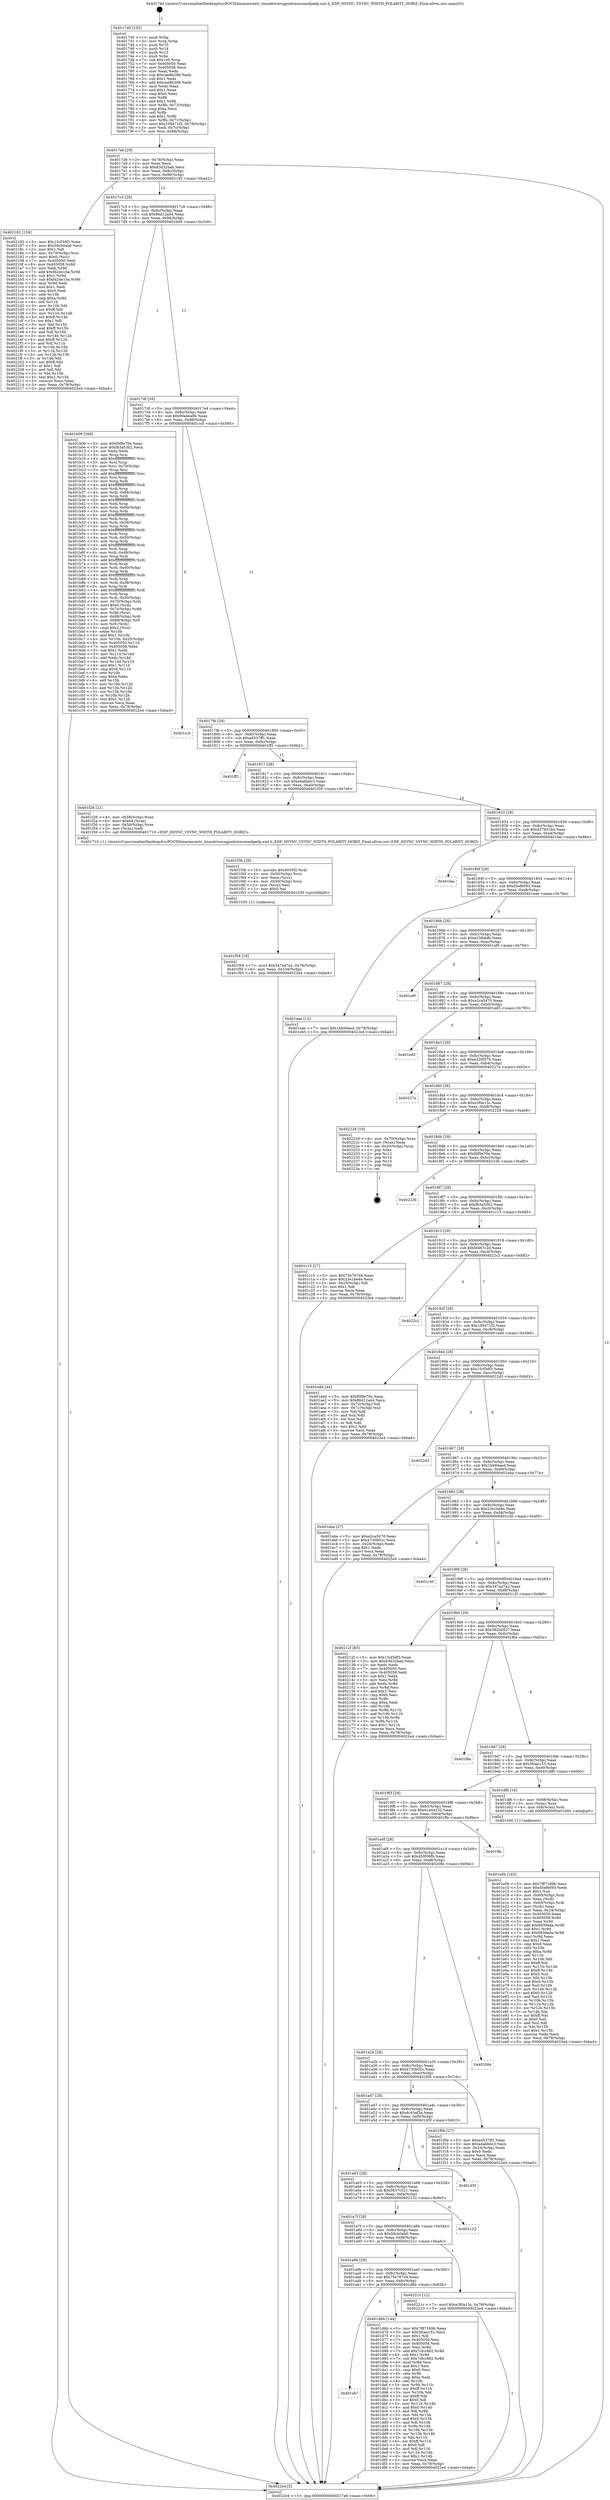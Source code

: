 digraph "0x401740" {
  label = "0x401740 (/mnt/c/Users/mathe/Desktop/tcc/POCII/binaries/extr_linuxdriversgpudrmmsmedpedp.xml.h_EDP_HSYNC_VSYNC_WIDTH_POLARITY_HORIZ_Final-ollvm.out::main(0))"
  labelloc = "t"
  node[shape=record]

  Entry [label="",width=0.3,height=0.3,shape=circle,fillcolor=black,style=filled]
  "0x4017a6" [label="{
     0x4017a6 [29]\l
     | [instrs]\l
     &nbsp;&nbsp;0x4017a6 \<+3\>: mov -0x78(%rbp),%eax\l
     &nbsp;&nbsp;0x4017a9 \<+2\>: mov %eax,%ecx\l
     &nbsp;&nbsp;0x4017ab \<+6\>: sub $0x83d32bab,%ecx\l
     &nbsp;&nbsp;0x4017b1 \<+6\>: mov %eax,-0x8c(%rbp)\l
     &nbsp;&nbsp;0x4017b7 \<+6\>: mov %ecx,-0x90(%rbp)\l
     &nbsp;&nbsp;0x4017bd \<+6\>: je 0000000000402182 \<main+0xa42\>\l
  }"]
  "0x402182" [label="{
     0x402182 [154]\l
     | [instrs]\l
     &nbsp;&nbsp;0x402182 \<+5\>: mov $0x15cf3df3,%eax\l
     &nbsp;&nbsp;0x402187 \<+5\>: mov $0x58cb0ab0,%ecx\l
     &nbsp;&nbsp;0x40218c \<+2\>: mov $0x1,%dl\l
     &nbsp;&nbsp;0x40218e \<+4\>: mov -0x70(%rbp),%rsi\l
     &nbsp;&nbsp;0x402192 \<+6\>: movl $0x0,(%rsi)\l
     &nbsp;&nbsp;0x402198 \<+7\>: mov 0x405050,%edi\l
     &nbsp;&nbsp;0x40219f \<+8\>: mov 0x405058,%r8d\l
     &nbsp;&nbsp;0x4021a7 \<+3\>: mov %edi,%r9d\l
     &nbsp;&nbsp;0x4021aa \<+7\>: add $0xfd2de10a,%r9d\l
     &nbsp;&nbsp;0x4021b1 \<+4\>: sub $0x1,%r9d\l
     &nbsp;&nbsp;0x4021b5 \<+7\>: sub $0xfd2de10a,%r9d\l
     &nbsp;&nbsp;0x4021bc \<+4\>: imul %r9d,%edi\l
     &nbsp;&nbsp;0x4021c0 \<+3\>: and $0x1,%edi\l
     &nbsp;&nbsp;0x4021c3 \<+3\>: cmp $0x0,%edi\l
     &nbsp;&nbsp;0x4021c6 \<+4\>: sete %r10b\l
     &nbsp;&nbsp;0x4021ca \<+4\>: cmp $0xa,%r8d\l
     &nbsp;&nbsp;0x4021ce \<+4\>: setl %r11b\l
     &nbsp;&nbsp;0x4021d2 \<+3\>: mov %r10b,%bl\l
     &nbsp;&nbsp;0x4021d5 \<+3\>: xor $0xff,%bl\l
     &nbsp;&nbsp;0x4021d8 \<+3\>: mov %r11b,%r14b\l
     &nbsp;&nbsp;0x4021db \<+4\>: xor $0xff,%r14b\l
     &nbsp;&nbsp;0x4021df \<+3\>: xor $0x1,%dl\l
     &nbsp;&nbsp;0x4021e2 \<+3\>: mov %bl,%r15b\l
     &nbsp;&nbsp;0x4021e5 \<+4\>: and $0xff,%r15b\l
     &nbsp;&nbsp;0x4021e9 \<+3\>: and %dl,%r10b\l
     &nbsp;&nbsp;0x4021ec \<+3\>: mov %r14b,%r12b\l
     &nbsp;&nbsp;0x4021ef \<+4\>: and $0xff,%r12b\l
     &nbsp;&nbsp;0x4021f3 \<+3\>: and %dl,%r11b\l
     &nbsp;&nbsp;0x4021f6 \<+3\>: or %r10b,%r15b\l
     &nbsp;&nbsp;0x4021f9 \<+3\>: or %r11b,%r12b\l
     &nbsp;&nbsp;0x4021fc \<+3\>: xor %r12b,%r15b\l
     &nbsp;&nbsp;0x4021ff \<+3\>: or %r14b,%bl\l
     &nbsp;&nbsp;0x402202 \<+3\>: xor $0xff,%bl\l
     &nbsp;&nbsp;0x402205 \<+3\>: or $0x1,%dl\l
     &nbsp;&nbsp;0x402208 \<+2\>: and %dl,%bl\l
     &nbsp;&nbsp;0x40220a \<+3\>: or %bl,%r15b\l
     &nbsp;&nbsp;0x40220d \<+4\>: test $0x1,%r15b\l
     &nbsp;&nbsp;0x402211 \<+3\>: cmovne %ecx,%eax\l
     &nbsp;&nbsp;0x402214 \<+3\>: mov %eax,-0x78(%rbp)\l
     &nbsp;&nbsp;0x402217 \<+5\>: jmp 00000000004022e4 \<main+0xba4\>\l
  }"]
  "0x4017c3" [label="{
     0x4017c3 [28]\l
     | [instrs]\l
     &nbsp;&nbsp;0x4017c3 \<+5\>: jmp 00000000004017c8 \<main+0x88\>\l
     &nbsp;&nbsp;0x4017c8 \<+6\>: mov -0x8c(%rbp),%eax\l
     &nbsp;&nbsp;0x4017ce \<+5\>: sub $0x86d12a44,%eax\l
     &nbsp;&nbsp;0x4017d3 \<+6\>: mov %eax,-0x94(%rbp)\l
     &nbsp;&nbsp;0x4017d9 \<+6\>: je 0000000000401b09 \<main+0x3c9\>\l
  }"]
  Exit [label="",width=0.3,height=0.3,shape=circle,fillcolor=black,style=filled,peripheries=2]
  "0x401b09" [label="{
     0x401b09 [268]\l
     | [instrs]\l
     &nbsp;&nbsp;0x401b09 \<+5\>: mov $0xf0f9e70e,%eax\l
     &nbsp;&nbsp;0x401b0e \<+5\>: mov $0xfb3a53b2,%ecx\l
     &nbsp;&nbsp;0x401b13 \<+2\>: xor %edx,%edx\l
     &nbsp;&nbsp;0x401b15 \<+3\>: mov %rsp,%rsi\l
     &nbsp;&nbsp;0x401b18 \<+4\>: add $0xfffffffffffffff0,%rsi\l
     &nbsp;&nbsp;0x401b1c \<+3\>: mov %rsi,%rsp\l
     &nbsp;&nbsp;0x401b1f \<+4\>: mov %rsi,-0x70(%rbp)\l
     &nbsp;&nbsp;0x401b23 \<+3\>: mov %rsp,%rsi\l
     &nbsp;&nbsp;0x401b26 \<+4\>: add $0xfffffffffffffff0,%rsi\l
     &nbsp;&nbsp;0x401b2a \<+3\>: mov %rsi,%rsp\l
     &nbsp;&nbsp;0x401b2d \<+3\>: mov %rsp,%rdi\l
     &nbsp;&nbsp;0x401b30 \<+4\>: add $0xfffffffffffffff0,%rdi\l
     &nbsp;&nbsp;0x401b34 \<+3\>: mov %rdi,%rsp\l
     &nbsp;&nbsp;0x401b37 \<+4\>: mov %rdi,-0x68(%rbp)\l
     &nbsp;&nbsp;0x401b3b \<+3\>: mov %rsp,%rdi\l
     &nbsp;&nbsp;0x401b3e \<+4\>: add $0xfffffffffffffff0,%rdi\l
     &nbsp;&nbsp;0x401b42 \<+3\>: mov %rdi,%rsp\l
     &nbsp;&nbsp;0x401b45 \<+4\>: mov %rdi,-0x60(%rbp)\l
     &nbsp;&nbsp;0x401b49 \<+3\>: mov %rsp,%rdi\l
     &nbsp;&nbsp;0x401b4c \<+4\>: add $0xfffffffffffffff0,%rdi\l
     &nbsp;&nbsp;0x401b50 \<+3\>: mov %rdi,%rsp\l
     &nbsp;&nbsp;0x401b53 \<+4\>: mov %rdi,-0x58(%rbp)\l
     &nbsp;&nbsp;0x401b57 \<+3\>: mov %rsp,%rdi\l
     &nbsp;&nbsp;0x401b5a \<+4\>: add $0xfffffffffffffff0,%rdi\l
     &nbsp;&nbsp;0x401b5e \<+3\>: mov %rdi,%rsp\l
     &nbsp;&nbsp;0x401b61 \<+4\>: mov %rdi,-0x50(%rbp)\l
     &nbsp;&nbsp;0x401b65 \<+3\>: mov %rsp,%rdi\l
     &nbsp;&nbsp;0x401b68 \<+4\>: add $0xfffffffffffffff0,%rdi\l
     &nbsp;&nbsp;0x401b6c \<+3\>: mov %rdi,%rsp\l
     &nbsp;&nbsp;0x401b6f \<+4\>: mov %rdi,-0x48(%rbp)\l
     &nbsp;&nbsp;0x401b73 \<+3\>: mov %rsp,%rdi\l
     &nbsp;&nbsp;0x401b76 \<+4\>: add $0xfffffffffffffff0,%rdi\l
     &nbsp;&nbsp;0x401b7a \<+3\>: mov %rdi,%rsp\l
     &nbsp;&nbsp;0x401b7d \<+4\>: mov %rdi,-0x40(%rbp)\l
     &nbsp;&nbsp;0x401b81 \<+3\>: mov %rsp,%rdi\l
     &nbsp;&nbsp;0x401b84 \<+4\>: add $0xfffffffffffffff0,%rdi\l
     &nbsp;&nbsp;0x401b88 \<+3\>: mov %rdi,%rsp\l
     &nbsp;&nbsp;0x401b8b \<+4\>: mov %rdi,-0x38(%rbp)\l
     &nbsp;&nbsp;0x401b8f \<+3\>: mov %rsp,%rdi\l
     &nbsp;&nbsp;0x401b92 \<+4\>: add $0xfffffffffffffff0,%rdi\l
     &nbsp;&nbsp;0x401b96 \<+3\>: mov %rdi,%rsp\l
     &nbsp;&nbsp;0x401b99 \<+4\>: mov %rdi,-0x30(%rbp)\l
     &nbsp;&nbsp;0x401b9d \<+4\>: mov -0x70(%rbp),%rdi\l
     &nbsp;&nbsp;0x401ba1 \<+6\>: movl $0x0,(%rdi)\l
     &nbsp;&nbsp;0x401ba7 \<+4\>: mov -0x7c(%rbp),%r8d\l
     &nbsp;&nbsp;0x401bab \<+3\>: mov %r8d,(%rsi)\l
     &nbsp;&nbsp;0x401bae \<+4\>: mov -0x68(%rbp),%rdi\l
     &nbsp;&nbsp;0x401bb2 \<+7\>: mov -0x88(%rbp),%r9\l
     &nbsp;&nbsp;0x401bb9 \<+3\>: mov %r9,(%rdi)\l
     &nbsp;&nbsp;0x401bbc \<+3\>: cmpl $0x2,(%rsi)\l
     &nbsp;&nbsp;0x401bbf \<+4\>: setne %r10b\l
     &nbsp;&nbsp;0x401bc3 \<+4\>: and $0x1,%r10b\l
     &nbsp;&nbsp;0x401bc7 \<+4\>: mov %r10b,-0x25(%rbp)\l
     &nbsp;&nbsp;0x401bcb \<+8\>: mov 0x405050,%r11d\l
     &nbsp;&nbsp;0x401bd3 \<+7\>: mov 0x405058,%ebx\l
     &nbsp;&nbsp;0x401bda \<+3\>: sub $0x1,%edx\l
     &nbsp;&nbsp;0x401bdd \<+3\>: mov %r11d,%r14d\l
     &nbsp;&nbsp;0x401be0 \<+3\>: add %edx,%r14d\l
     &nbsp;&nbsp;0x401be3 \<+4\>: imul %r14d,%r11d\l
     &nbsp;&nbsp;0x401be7 \<+4\>: and $0x1,%r11d\l
     &nbsp;&nbsp;0x401beb \<+4\>: cmp $0x0,%r11d\l
     &nbsp;&nbsp;0x401bef \<+4\>: sete %r10b\l
     &nbsp;&nbsp;0x401bf3 \<+3\>: cmp $0xa,%ebx\l
     &nbsp;&nbsp;0x401bf6 \<+4\>: setl %r15b\l
     &nbsp;&nbsp;0x401bfa \<+3\>: mov %r10b,%r12b\l
     &nbsp;&nbsp;0x401bfd \<+3\>: and %r15b,%r12b\l
     &nbsp;&nbsp;0x401c00 \<+3\>: xor %r15b,%r10b\l
     &nbsp;&nbsp;0x401c03 \<+3\>: or %r10b,%r12b\l
     &nbsp;&nbsp;0x401c06 \<+4\>: test $0x1,%r12b\l
     &nbsp;&nbsp;0x401c0a \<+3\>: cmovne %ecx,%eax\l
     &nbsp;&nbsp;0x401c0d \<+3\>: mov %eax,-0x78(%rbp)\l
     &nbsp;&nbsp;0x401c10 \<+5\>: jmp 00000000004022e4 \<main+0xba4\>\l
  }"]
  "0x4017df" [label="{
     0x4017df [28]\l
     | [instrs]\l
     &nbsp;&nbsp;0x4017df \<+5\>: jmp 00000000004017e4 \<main+0xa4\>\l
     &nbsp;&nbsp;0x4017e4 \<+6\>: mov -0x8c(%rbp),%eax\l
     &nbsp;&nbsp;0x4017ea \<+5\>: sub $0x90abea9b,%eax\l
     &nbsp;&nbsp;0x4017ef \<+6\>: mov %eax,-0x98(%rbp)\l
     &nbsp;&nbsp;0x4017f5 \<+6\>: je 0000000000401cc0 \<main+0x580\>\l
  }"]
  "0x401f58" [label="{
     0x401f58 [18]\l
     | [instrs]\l
     &nbsp;&nbsp;0x401f58 \<+7\>: movl $0x347ad7a2,-0x78(%rbp)\l
     &nbsp;&nbsp;0x401f5f \<+6\>: mov %eax,-0x104(%rbp)\l
     &nbsp;&nbsp;0x401f65 \<+5\>: jmp 00000000004022e4 \<main+0xba4\>\l
  }"]
  "0x401cc0" [label="{
     0x401cc0\l
  }", style=dashed]
  "0x4017fb" [label="{
     0x4017fb [28]\l
     | [instrs]\l
     &nbsp;&nbsp;0x4017fb \<+5\>: jmp 0000000000401800 \<main+0xc0\>\l
     &nbsp;&nbsp;0x401800 \<+6\>: mov -0x8c(%rbp),%eax\l
     &nbsp;&nbsp;0x401806 \<+5\>: sub $0xa4537ff1,%eax\l
     &nbsp;&nbsp;0x40180b \<+6\>: mov %eax,-0x9c(%rbp)\l
     &nbsp;&nbsp;0x401811 \<+6\>: je 0000000000401ff2 \<main+0x8b2\>\l
  }"]
  "0x401f3b" [label="{
     0x401f3b [29]\l
     | [instrs]\l
     &nbsp;&nbsp;0x401f3b \<+10\>: movabs $0x4030f2,%rdi\l
     &nbsp;&nbsp;0x401f45 \<+4\>: mov -0x50(%rbp),%rcx\l
     &nbsp;&nbsp;0x401f49 \<+2\>: mov %eax,(%rcx)\l
     &nbsp;&nbsp;0x401f4b \<+4\>: mov -0x50(%rbp),%rcx\l
     &nbsp;&nbsp;0x401f4f \<+2\>: mov (%rcx),%esi\l
     &nbsp;&nbsp;0x401f51 \<+2\>: mov $0x0,%al\l
     &nbsp;&nbsp;0x401f53 \<+5\>: call 0000000000401030 \<printf@plt\>\l
     | [calls]\l
     &nbsp;&nbsp;0x401030 \{1\} (unknown)\l
  }"]
  "0x401ff2" [label="{
     0x401ff2\l
  }", style=dashed]
  "0x401817" [label="{
     0x401817 [28]\l
     | [instrs]\l
     &nbsp;&nbsp;0x401817 \<+5\>: jmp 000000000040181c \<main+0xdc\>\l
     &nbsp;&nbsp;0x40181c \<+6\>: mov -0x8c(%rbp),%eax\l
     &nbsp;&nbsp;0x401822 \<+5\>: sub $0xa4abbbc3,%eax\l
     &nbsp;&nbsp;0x401827 \<+6\>: mov %eax,-0xa0(%rbp)\l
     &nbsp;&nbsp;0x40182d \<+6\>: je 0000000000401f26 \<main+0x7e6\>\l
  }"]
  "0x401e0b" [label="{
     0x401e0b [163]\l
     | [instrs]\l
     &nbsp;&nbsp;0x401e0b \<+5\>: mov $0x7f87169b,%ecx\l
     &nbsp;&nbsp;0x401e10 \<+5\>: mov $0xd5ef6093,%edx\l
     &nbsp;&nbsp;0x401e15 \<+3\>: mov $0x1,%sil\l
     &nbsp;&nbsp;0x401e18 \<+4\>: mov -0x60(%rbp),%rdi\l
     &nbsp;&nbsp;0x401e1c \<+2\>: mov %eax,(%rdi)\l
     &nbsp;&nbsp;0x401e1e \<+4\>: mov -0x60(%rbp),%rdi\l
     &nbsp;&nbsp;0x401e22 \<+2\>: mov (%rdi),%eax\l
     &nbsp;&nbsp;0x401e24 \<+3\>: mov %eax,-0x24(%rbp)\l
     &nbsp;&nbsp;0x401e27 \<+7\>: mov 0x405050,%eax\l
     &nbsp;&nbsp;0x401e2e \<+8\>: mov 0x405058,%r8d\l
     &nbsp;&nbsp;0x401e36 \<+3\>: mov %eax,%r9d\l
     &nbsp;&nbsp;0x401e39 \<+7\>: add $0x8939ada,%r9d\l
     &nbsp;&nbsp;0x401e40 \<+4\>: sub $0x1,%r9d\l
     &nbsp;&nbsp;0x401e44 \<+7\>: sub $0x8939ada,%r9d\l
     &nbsp;&nbsp;0x401e4b \<+4\>: imul %r9d,%eax\l
     &nbsp;&nbsp;0x401e4f \<+3\>: and $0x1,%eax\l
     &nbsp;&nbsp;0x401e52 \<+3\>: cmp $0x0,%eax\l
     &nbsp;&nbsp;0x401e55 \<+4\>: sete %r10b\l
     &nbsp;&nbsp;0x401e59 \<+4\>: cmp $0xa,%r8d\l
     &nbsp;&nbsp;0x401e5d \<+4\>: setl %r11b\l
     &nbsp;&nbsp;0x401e61 \<+3\>: mov %r10b,%bl\l
     &nbsp;&nbsp;0x401e64 \<+3\>: xor $0xff,%bl\l
     &nbsp;&nbsp;0x401e67 \<+3\>: mov %r11b,%r14b\l
     &nbsp;&nbsp;0x401e6a \<+4\>: xor $0xff,%r14b\l
     &nbsp;&nbsp;0x401e6e \<+4\>: xor $0x0,%sil\l
     &nbsp;&nbsp;0x401e72 \<+3\>: mov %bl,%r15b\l
     &nbsp;&nbsp;0x401e75 \<+4\>: and $0x0,%r15b\l
     &nbsp;&nbsp;0x401e79 \<+3\>: and %sil,%r10b\l
     &nbsp;&nbsp;0x401e7c \<+3\>: mov %r14b,%r12b\l
     &nbsp;&nbsp;0x401e7f \<+4\>: and $0x0,%r12b\l
     &nbsp;&nbsp;0x401e83 \<+3\>: and %sil,%r11b\l
     &nbsp;&nbsp;0x401e86 \<+3\>: or %r10b,%r15b\l
     &nbsp;&nbsp;0x401e89 \<+3\>: or %r11b,%r12b\l
     &nbsp;&nbsp;0x401e8c \<+3\>: xor %r12b,%r15b\l
     &nbsp;&nbsp;0x401e8f \<+3\>: or %r14b,%bl\l
     &nbsp;&nbsp;0x401e92 \<+3\>: xor $0xff,%bl\l
     &nbsp;&nbsp;0x401e95 \<+4\>: or $0x0,%sil\l
     &nbsp;&nbsp;0x401e99 \<+3\>: and %sil,%bl\l
     &nbsp;&nbsp;0x401e9c \<+3\>: or %bl,%r15b\l
     &nbsp;&nbsp;0x401e9f \<+4\>: test $0x1,%r15b\l
     &nbsp;&nbsp;0x401ea3 \<+3\>: cmovne %edx,%ecx\l
     &nbsp;&nbsp;0x401ea6 \<+3\>: mov %ecx,-0x78(%rbp)\l
     &nbsp;&nbsp;0x401ea9 \<+5\>: jmp 00000000004022e4 \<main+0xba4\>\l
  }"]
  "0x401f26" [label="{
     0x401f26 [21]\l
     | [instrs]\l
     &nbsp;&nbsp;0x401f26 \<+4\>: mov -0x58(%rbp),%rax\l
     &nbsp;&nbsp;0x401f2a \<+6\>: movl $0x64,(%rax)\l
     &nbsp;&nbsp;0x401f30 \<+4\>: mov -0x58(%rbp),%rax\l
     &nbsp;&nbsp;0x401f34 \<+2\>: mov (%rax),%edi\l
     &nbsp;&nbsp;0x401f36 \<+5\>: call 0000000000401710 \<EDP_HSYNC_VSYNC_WIDTH_POLARITY_HORIZ\>\l
     | [calls]\l
     &nbsp;&nbsp;0x401710 \{1\} (/mnt/c/Users/mathe/Desktop/tcc/POCII/binaries/extr_linuxdriversgpudrmmsmedpedp.xml.h_EDP_HSYNC_VSYNC_WIDTH_POLARITY_HORIZ_Final-ollvm.out::EDP_HSYNC_VSYNC_WIDTH_POLARITY_HORIZ)\l
  }"]
  "0x401833" [label="{
     0x401833 [28]\l
     | [instrs]\l
     &nbsp;&nbsp;0x401833 \<+5\>: jmp 0000000000401838 \<main+0xf8\>\l
     &nbsp;&nbsp;0x401838 \<+6\>: mov -0x8c(%rbp),%eax\l
     &nbsp;&nbsp;0x40183e \<+5\>: sub $0xd379314d,%eax\l
     &nbsp;&nbsp;0x401843 \<+6\>: mov %eax,-0xa4(%rbp)\l
     &nbsp;&nbsp;0x401849 \<+6\>: je 0000000000401fae \<main+0x86e\>\l
  }"]
  "0x401ab7" [label="{
     0x401ab7\l
  }", style=dashed]
  "0x401fae" [label="{
     0x401fae\l
  }", style=dashed]
  "0x40184f" [label="{
     0x40184f [28]\l
     | [instrs]\l
     &nbsp;&nbsp;0x40184f \<+5\>: jmp 0000000000401854 \<main+0x114\>\l
     &nbsp;&nbsp;0x401854 \<+6\>: mov -0x8c(%rbp),%eax\l
     &nbsp;&nbsp;0x40185a \<+5\>: sub $0xd5ef6093,%eax\l
     &nbsp;&nbsp;0x40185f \<+6\>: mov %eax,-0xa8(%rbp)\l
     &nbsp;&nbsp;0x401865 \<+6\>: je 0000000000401eae \<main+0x76e\>\l
  }"]
  "0x401d6b" [label="{
     0x401d6b [144]\l
     | [instrs]\l
     &nbsp;&nbsp;0x401d6b \<+5\>: mov $0x7f87169b,%eax\l
     &nbsp;&nbsp;0x401d70 \<+5\>: mov $0x3fcae153,%ecx\l
     &nbsp;&nbsp;0x401d75 \<+2\>: mov $0x1,%dl\l
     &nbsp;&nbsp;0x401d77 \<+7\>: mov 0x405050,%esi\l
     &nbsp;&nbsp;0x401d7e \<+7\>: mov 0x405058,%edi\l
     &nbsp;&nbsp;0x401d85 \<+3\>: mov %esi,%r8d\l
     &nbsp;&nbsp;0x401d88 \<+7\>: add $0x7cfcc882,%r8d\l
     &nbsp;&nbsp;0x401d8f \<+4\>: sub $0x1,%r8d\l
     &nbsp;&nbsp;0x401d93 \<+7\>: sub $0x7cfcc882,%r8d\l
     &nbsp;&nbsp;0x401d9a \<+4\>: imul %r8d,%esi\l
     &nbsp;&nbsp;0x401d9e \<+3\>: and $0x1,%esi\l
     &nbsp;&nbsp;0x401da1 \<+3\>: cmp $0x0,%esi\l
     &nbsp;&nbsp;0x401da4 \<+4\>: sete %r9b\l
     &nbsp;&nbsp;0x401da8 \<+3\>: cmp $0xa,%edi\l
     &nbsp;&nbsp;0x401dab \<+4\>: setl %r10b\l
     &nbsp;&nbsp;0x401daf \<+3\>: mov %r9b,%r11b\l
     &nbsp;&nbsp;0x401db2 \<+4\>: xor $0xff,%r11b\l
     &nbsp;&nbsp;0x401db6 \<+3\>: mov %r10b,%bl\l
     &nbsp;&nbsp;0x401db9 \<+3\>: xor $0xff,%bl\l
     &nbsp;&nbsp;0x401dbc \<+3\>: xor $0x0,%dl\l
     &nbsp;&nbsp;0x401dbf \<+3\>: mov %r11b,%r14b\l
     &nbsp;&nbsp;0x401dc2 \<+4\>: and $0x0,%r14b\l
     &nbsp;&nbsp;0x401dc6 \<+3\>: and %dl,%r9b\l
     &nbsp;&nbsp;0x401dc9 \<+3\>: mov %bl,%r15b\l
     &nbsp;&nbsp;0x401dcc \<+4\>: and $0x0,%r15b\l
     &nbsp;&nbsp;0x401dd0 \<+3\>: and %dl,%r10b\l
     &nbsp;&nbsp;0x401dd3 \<+3\>: or %r9b,%r14b\l
     &nbsp;&nbsp;0x401dd6 \<+3\>: or %r10b,%r15b\l
     &nbsp;&nbsp;0x401dd9 \<+3\>: xor %r15b,%r14b\l
     &nbsp;&nbsp;0x401ddc \<+3\>: or %bl,%r11b\l
     &nbsp;&nbsp;0x401ddf \<+4\>: xor $0xff,%r11b\l
     &nbsp;&nbsp;0x401de3 \<+3\>: or $0x0,%dl\l
     &nbsp;&nbsp;0x401de6 \<+3\>: and %dl,%r11b\l
     &nbsp;&nbsp;0x401de9 \<+3\>: or %r11b,%r14b\l
     &nbsp;&nbsp;0x401dec \<+4\>: test $0x1,%r14b\l
     &nbsp;&nbsp;0x401df0 \<+3\>: cmovne %ecx,%eax\l
     &nbsp;&nbsp;0x401df3 \<+3\>: mov %eax,-0x78(%rbp)\l
     &nbsp;&nbsp;0x401df6 \<+5\>: jmp 00000000004022e4 \<main+0xba4\>\l
  }"]
  "0x401eae" [label="{
     0x401eae [12]\l
     | [instrs]\l
     &nbsp;&nbsp;0x401eae \<+7\>: movl $0x1bb94aed,-0x78(%rbp)\l
     &nbsp;&nbsp;0x401eb5 \<+5\>: jmp 00000000004022e4 \<main+0xba4\>\l
  }"]
  "0x40186b" [label="{
     0x40186b [28]\l
     | [instrs]\l
     &nbsp;&nbsp;0x40186b \<+5\>: jmp 0000000000401870 \<main+0x130\>\l
     &nbsp;&nbsp;0x401870 \<+6\>: mov -0x8c(%rbp),%eax\l
     &nbsp;&nbsp;0x401876 \<+5\>: sub $0xe238abfb,%eax\l
     &nbsp;&nbsp;0x40187b \<+6\>: mov %eax,-0xac(%rbp)\l
     &nbsp;&nbsp;0x401881 \<+6\>: je 0000000000401ef0 \<main+0x7b0\>\l
  }"]
  "0x401a9b" [label="{
     0x401a9b [28]\l
     | [instrs]\l
     &nbsp;&nbsp;0x401a9b \<+5\>: jmp 0000000000401aa0 \<main+0x360\>\l
     &nbsp;&nbsp;0x401aa0 \<+6\>: mov -0x8c(%rbp),%eax\l
     &nbsp;&nbsp;0x401aa6 \<+5\>: sub $0x75e787d4,%eax\l
     &nbsp;&nbsp;0x401aab \<+6\>: mov %eax,-0xfc(%rbp)\l
     &nbsp;&nbsp;0x401ab1 \<+6\>: je 0000000000401d6b \<main+0x62b\>\l
  }"]
  "0x401ef0" [label="{
     0x401ef0\l
  }", style=dashed]
  "0x401887" [label="{
     0x401887 [28]\l
     | [instrs]\l
     &nbsp;&nbsp;0x401887 \<+5\>: jmp 000000000040188c \<main+0x14c\>\l
     &nbsp;&nbsp;0x40188c \<+6\>: mov -0x8c(%rbp),%eax\l
     &nbsp;&nbsp;0x401892 \<+5\>: sub $0xe2ca5470,%eax\l
     &nbsp;&nbsp;0x401897 \<+6\>: mov %eax,-0xb0(%rbp)\l
     &nbsp;&nbsp;0x40189d \<+6\>: je 0000000000401ed5 \<main+0x795\>\l
  }"]
  "0x40221c" [label="{
     0x40221c [12]\l
     | [instrs]\l
     &nbsp;&nbsp;0x40221c \<+7\>: movl $0xe3f0a15c,-0x78(%rbp)\l
     &nbsp;&nbsp;0x402223 \<+5\>: jmp 00000000004022e4 \<main+0xba4\>\l
  }"]
  "0x401ed5" [label="{
     0x401ed5\l
  }", style=dashed]
  "0x4018a3" [label="{
     0x4018a3 [28]\l
     | [instrs]\l
     &nbsp;&nbsp;0x4018a3 \<+5\>: jmp 00000000004018a8 \<main+0x168\>\l
     &nbsp;&nbsp;0x4018a8 \<+6\>: mov -0x8c(%rbp),%eax\l
     &nbsp;&nbsp;0x4018ae \<+5\>: sub $0xe320f37b,%eax\l
     &nbsp;&nbsp;0x4018b3 \<+6\>: mov %eax,-0xb4(%rbp)\l
     &nbsp;&nbsp;0x4018b9 \<+6\>: je 000000000040227a \<main+0xb3a\>\l
  }"]
  "0x401a7f" [label="{
     0x401a7f [28]\l
     | [instrs]\l
     &nbsp;&nbsp;0x401a7f \<+5\>: jmp 0000000000401a84 \<main+0x344\>\l
     &nbsp;&nbsp;0x401a84 \<+6\>: mov -0x8c(%rbp),%eax\l
     &nbsp;&nbsp;0x401a8a \<+5\>: sub $0x58cb0ab0,%eax\l
     &nbsp;&nbsp;0x401a8f \<+6\>: mov %eax,-0xf8(%rbp)\l
     &nbsp;&nbsp;0x401a95 \<+6\>: je 000000000040221c \<main+0xadc\>\l
  }"]
  "0x40227a" [label="{
     0x40227a\l
  }", style=dashed]
  "0x4018bf" [label="{
     0x4018bf [28]\l
     | [instrs]\l
     &nbsp;&nbsp;0x4018bf \<+5\>: jmp 00000000004018c4 \<main+0x184\>\l
     &nbsp;&nbsp;0x4018c4 \<+6\>: mov -0x8c(%rbp),%eax\l
     &nbsp;&nbsp;0x4018ca \<+5\>: sub $0xe3f0a15c,%eax\l
     &nbsp;&nbsp;0x4018cf \<+6\>: mov %eax,-0xb8(%rbp)\l
     &nbsp;&nbsp;0x4018d5 \<+6\>: je 0000000000402228 \<main+0xae8\>\l
  }"]
  "0x402123" [label="{
     0x402123\l
  }", style=dashed]
  "0x402228" [label="{
     0x402228 [19]\l
     | [instrs]\l
     &nbsp;&nbsp;0x402228 \<+4\>: mov -0x70(%rbp),%rax\l
     &nbsp;&nbsp;0x40222c \<+2\>: mov (%rax),%eax\l
     &nbsp;&nbsp;0x40222e \<+4\>: lea -0x20(%rbp),%rsp\l
     &nbsp;&nbsp;0x402232 \<+1\>: pop %rbx\l
     &nbsp;&nbsp;0x402233 \<+2\>: pop %r12\l
     &nbsp;&nbsp;0x402235 \<+2\>: pop %r14\l
     &nbsp;&nbsp;0x402237 \<+2\>: pop %r15\l
     &nbsp;&nbsp;0x402239 \<+1\>: pop %rbp\l
     &nbsp;&nbsp;0x40223a \<+1\>: ret\l
  }"]
  "0x4018db" [label="{
     0x4018db [28]\l
     | [instrs]\l
     &nbsp;&nbsp;0x4018db \<+5\>: jmp 00000000004018e0 \<main+0x1a0\>\l
     &nbsp;&nbsp;0x4018e0 \<+6\>: mov -0x8c(%rbp),%eax\l
     &nbsp;&nbsp;0x4018e6 \<+5\>: sub $0xf0f9e70e,%eax\l
     &nbsp;&nbsp;0x4018eb \<+6\>: mov %eax,-0xbc(%rbp)\l
     &nbsp;&nbsp;0x4018f1 \<+6\>: je 000000000040223b \<main+0xafb\>\l
  }"]
  "0x401a63" [label="{
     0x401a63 [28]\l
     | [instrs]\l
     &nbsp;&nbsp;0x401a63 \<+5\>: jmp 0000000000401a68 \<main+0x328\>\l
     &nbsp;&nbsp;0x401a68 \<+6\>: mov -0x8c(%rbp),%eax\l
     &nbsp;&nbsp;0x401a6e \<+5\>: sub $0x5637c521,%eax\l
     &nbsp;&nbsp;0x401a73 \<+6\>: mov %eax,-0xf4(%rbp)\l
     &nbsp;&nbsp;0x401a79 \<+6\>: je 0000000000402123 \<main+0x9e3\>\l
  }"]
  "0x40223b" [label="{
     0x40223b\l
  }", style=dashed]
  "0x4018f7" [label="{
     0x4018f7 [28]\l
     | [instrs]\l
     &nbsp;&nbsp;0x4018f7 \<+5\>: jmp 00000000004018fc \<main+0x1bc\>\l
     &nbsp;&nbsp;0x4018fc \<+6\>: mov -0x8c(%rbp),%eax\l
     &nbsp;&nbsp;0x401902 \<+5\>: sub $0xfb3a53b2,%eax\l
     &nbsp;&nbsp;0x401907 \<+6\>: mov %eax,-0xc0(%rbp)\l
     &nbsp;&nbsp;0x40190d \<+6\>: je 0000000000401c15 \<main+0x4d5\>\l
  }"]
  "0x401d5f" [label="{
     0x401d5f\l
  }", style=dashed]
  "0x401c15" [label="{
     0x401c15 [27]\l
     | [instrs]\l
     &nbsp;&nbsp;0x401c15 \<+5\>: mov $0x75e787d4,%eax\l
     &nbsp;&nbsp;0x401c1a \<+5\>: mov $0x23e1be4e,%ecx\l
     &nbsp;&nbsp;0x401c1f \<+3\>: mov -0x25(%rbp),%dl\l
     &nbsp;&nbsp;0x401c22 \<+3\>: test $0x1,%dl\l
     &nbsp;&nbsp;0x401c25 \<+3\>: cmovne %ecx,%eax\l
     &nbsp;&nbsp;0x401c28 \<+3\>: mov %eax,-0x78(%rbp)\l
     &nbsp;&nbsp;0x401c2b \<+5\>: jmp 00000000004022e4 \<main+0xba4\>\l
  }"]
  "0x401913" [label="{
     0x401913 [28]\l
     | [instrs]\l
     &nbsp;&nbsp;0x401913 \<+5\>: jmp 0000000000401918 \<main+0x1d8\>\l
     &nbsp;&nbsp;0x401918 \<+6\>: mov -0x8c(%rbp),%eax\l
     &nbsp;&nbsp;0x40191e \<+5\>: sub $0xfd467c2d,%eax\l
     &nbsp;&nbsp;0x401923 \<+6\>: mov %eax,-0xc4(%rbp)\l
     &nbsp;&nbsp;0x401929 \<+6\>: je 00000000004022c2 \<main+0xb82\>\l
  }"]
  "0x401a47" [label="{
     0x401a47 [28]\l
     | [instrs]\l
     &nbsp;&nbsp;0x401a47 \<+5\>: jmp 0000000000401a4c \<main+0x30c\>\l
     &nbsp;&nbsp;0x401a4c \<+6\>: mov -0x8c(%rbp),%eax\l
     &nbsp;&nbsp;0x401a52 \<+5\>: sub $0x4c45af3a,%eax\l
     &nbsp;&nbsp;0x401a57 \<+6\>: mov %eax,-0xf0(%rbp)\l
     &nbsp;&nbsp;0x401a5d \<+6\>: je 0000000000401d5f \<main+0x61f\>\l
  }"]
  "0x4022c2" [label="{
     0x4022c2\l
  }", style=dashed]
  "0x40192f" [label="{
     0x40192f [28]\l
     | [instrs]\l
     &nbsp;&nbsp;0x40192f \<+5\>: jmp 0000000000401934 \<main+0x1f4\>\l
     &nbsp;&nbsp;0x401934 \<+6\>: mov -0x8c(%rbp),%eax\l
     &nbsp;&nbsp;0x40193a \<+5\>: sub $0x109471f2,%eax\l
     &nbsp;&nbsp;0x40193f \<+6\>: mov %eax,-0xc8(%rbp)\l
     &nbsp;&nbsp;0x401945 \<+6\>: je 0000000000401add \<main+0x39d\>\l
  }"]
  "0x401f0b" [label="{
     0x401f0b [27]\l
     | [instrs]\l
     &nbsp;&nbsp;0x401f0b \<+5\>: mov $0xa4537ff1,%eax\l
     &nbsp;&nbsp;0x401f10 \<+5\>: mov $0xa4abbbc3,%ecx\l
     &nbsp;&nbsp;0x401f15 \<+3\>: mov -0x24(%rbp),%edx\l
     &nbsp;&nbsp;0x401f18 \<+3\>: cmp $0x0,%edx\l
     &nbsp;&nbsp;0x401f1b \<+3\>: cmove %ecx,%eax\l
     &nbsp;&nbsp;0x401f1e \<+3\>: mov %eax,-0x78(%rbp)\l
     &nbsp;&nbsp;0x401f21 \<+5\>: jmp 00000000004022e4 \<main+0xba4\>\l
  }"]
  "0x401add" [label="{
     0x401add [44]\l
     | [instrs]\l
     &nbsp;&nbsp;0x401add \<+5\>: mov $0xf0f9e70e,%eax\l
     &nbsp;&nbsp;0x401ae2 \<+5\>: mov $0x86d12a44,%ecx\l
     &nbsp;&nbsp;0x401ae7 \<+3\>: mov -0x72(%rbp),%dl\l
     &nbsp;&nbsp;0x401aea \<+4\>: mov -0x71(%rbp),%sil\l
     &nbsp;&nbsp;0x401aee \<+3\>: mov %dl,%dil\l
     &nbsp;&nbsp;0x401af1 \<+3\>: and %sil,%dil\l
     &nbsp;&nbsp;0x401af4 \<+3\>: xor %sil,%dl\l
     &nbsp;&nbsp;0x401af7 \<+3\>: or %dl,%dil\l
     &nbsp;&nbsp;0x401afa \<+4\>: test $0x1,%dil\l
     &nbsp;&nbsp;0x401afe \<+3\>: cmovne %ecx,%eax\l
     &nbsp;&nbsp;0x401b01 \<+3\>: mov %eax,-0x78(%rbp)\l
     &nbsp;&nbsp;0x401b04 \<+5\>: jmp 00000000004022e4 \<main+0xba4\>\l
  }"]
  "0x40194b" [label="{
     0x40194b [28]\l
     | [instrs]\l
     &nbsp;&nbsp;0x40194b \<+5\>: jmp 0000000000401950 \<main+0x210\>\l
     &nbsp;&nbsp;0x401950 \<+6\>: mov -0x8c(%rbp),%eax\l
     &nbsp;&nbsp;0x401956 \<+5\>: sub $0x15cf3df3,%eax\l
     &nbsp;&nbsp;0x40195b \<+6\>: mov %eax,-0xcc(%rbp)\l
     &nbsp;&nbsp;0x401961 \<+6\>: je 00000000004022d3 \<main+0xb93\>\l
  }"]
  "0x4022e4" [label="{
     0x4022e4 [5]\l
     | [instrs]\l
     &nbsp;&nbsp;0x4022e4 \<+5\>: jmp 00000000004017a6 \<main+0x66\>\l
  }"]
  "0x401740" [label="{
     0x401740 [102]\l
     | [instrs]\l
     &nbsp;&nbsp;0x401740 \<+1\>: push %rbp\l
     &nbsp;&nbsp;0x401741 \<+3\>: mov %rsp,%rbp\l
     &nbsp;&nbsp;0x401744 \<+2\>: push %r15\l
     &nbsp;&nbsp;0x401746 \<+2\>: push %r14\l
     &nbsp;&nbsp;0x401748 \<+2\>: push %r12\l
     &nbsp;&nbsp;0x40174a \<+1\>: push %rbx\l
     &nbsp;&nbsp;0x40174b \<+7\>: sub $0x100,%rsp\l
     &nbsp;&nbsp;0x401752 \<+7\>: mov 0x405050,%eax\l
     &nbsp;&nbsp;0x401759 \<+7\>: mov 0x405058,%ecx\l
     &nbsp;&nbsp;0x401760 \<+2\>: mov %eax,%edx\l
     &nbsp;&nbsp;0x401762 \<+6\>: sub $0xcee8b298,%edx\l
     &nbsp;&nbsp;0x401768 \<+3\>: sub $0x1,%edx\l
     &nbsp;&nbsp;0x40176b \<+6\>: add $0xcee8b298,%edx\l
     &nbsp;&nbsp;0x401771 \<+3\>: imul %edx,%eax\l
     &nbsp;&nbsp;0x401774 \<+3\>: and $0x1,%eax\l
     &nbsp;&nbsp;0x401777 \<+3\>: cmp $0x0,%eax\l
     &nbsp;&nbsp;0x40177a \<+4\>: sete %r8b\l
     &nbsp;&nbsp;0x40177e \<+4\>: and $0x1,%r8b\l
     &nbsp;&nbsp;0x401782 \<+4\>: mov %r8b,-0x72(%rbp)\l
     &nbsp;&nbsp;0x401786 \<+3\>: cmp $0xa,%ecx\l
     &nbsp;&nbsp;0x401789 \<+4\>: setl %r8b\l
     &nbsp;&nbsp;0x40178d \<+4\>: and $0x1,%r8b\l
     &nbsp;&nbsp;0x401791 \<+4\>: mov %r8b,-0x71(%rbp)\l
     &nbsp;&nbsp;0x401795 \<+7\>: movl $0x109471f2,-0x78(%rbp)\l
     &nbsp;&nbsp;0x40179c \<+3\>: mov %edi,-0x7c(%rbp)\l
     &nbsp;&nbsp;0x40179f \<+7\>: mov %rsi,-0x88(%rbp)\l
  }"]
  "0x401a2b" [label="{
     0x401a2b [28]\l
     | [instrs]\l
     &nbsp;&nbsp;0x401a2b \<+5\>: jmp 0000000000401a30 \<main+0x2f0\>\l
     &nbsp;&nbsp;0x401a30 \<+6\>: mov -0x8c(%rbp),%eax\l
     &nbsp;&nbsp;0x401a36 \<+5\>: sub $0x4730b02c,%eax\l
     &nbsp;&nbsp;0x401a3b \<+6\>: mov %eax,-0xec(%rbp)\l
     &nbsp;&nbsp;0x401a41 \<+6\>: je 0000000000401f0b \<main+0x7cb\>\l
  }"]
  "0x40208e" [label="{
     0x40208e\l
  }", style=dashed]
  "0x4022d3" [label="{
     0x4022d3\l
  }", style=dashed]
  "0x401967" [label="{
     0x401967 [28]\l
     | [instrs]\l
     &nbsp;&nbsp;0x401967 \<+5\>: jmp 000000000040196c \<main+0x22c\>\l
     &nbsp;&nbsp;0x40196c \<+6\>: mov -0x8c(%rbp),%eax\l
     &nbsp;&nbsp;0x401972 \<+5\>: sub $0x1bb94aed,%eax\l
     &nbsp;&nbsp;0x401977 \<+6\>: mov %eax,-0xd0(%rbp)\l
     &nbsp;&nbsp;0x40197d \<+6\>: je 0000000000401eba \<main+0x77a\>\l
  }"]
  "0x401a0f" [label="{
     0x401a0f [28]\l
     | [instrs]\l
     &nbsp;&nbsp;0x401a0f \<+5\>: jmp 0000000000401a14 \<main+0x2d4\>\l
     &nbsp;&nbsp;0x401a14 \<+6\>: mov -0x8c(%rbp),%eax\l
     &nbsp;&nbsp;0x401a1a \<+5\>: sub $0x450f06fb,%eax\l
     &nbsp;&nbsp;0x401a1f \<+6\>: mov %eax,-0xe8(%rbp)\l
     &nbsp;&nbsp;0x401a25 \<+6\>: je 000000000040208e \<main+0x94e\>\l
  }"]
  "0x401eba" [label="{
     0x401eba [27]\l
     | [instrs]\l
     &nbsp;&nbsp;0x401eba \<+5\>: mov $0xe2ca5470,%eax\l
     &nbsp;&nbsp;0x401ebf \<+5\>: mov $0x4730b02c,%ecx\l
     &nbsp;&nbsp;0x401ec4 \<+3\>: mov -0x24(%rbp),%edx\l
     &nbsp;&nbsp;0x401ec7 \<+3\>: cmp $0x1,%edx\l
     &nbsp;&nbsp;0x401eca \<+3\>: cmovl %ecx,%eax\l
     &nbsp;&nbsp;0x401ecd \<+3\>: mov %eax,-0x78(%rbp)\l
     &nbsp;&nbsp;0x401ed0 \<+5\>: jmp 00000000004022e4 \<main+0xba4\>\l
  }"]
  "0x401983" [label="{
     0x401983 [28]\l
     | [instrs]\l
     &nbsp;&nbsp;0x401983 \<+5\>: jmp 0000000000401988 \<main+0x248\>\l
     &nbsp;&nbsp;0x401988 \<+6\>: mov -0x8c(%rbp),%eax\l
     &nbsp;&nbsp;0x40198e \<+5\>: sub $0x23e1be4e,%eax\l
     &nbsp;&nbsp;0x401993 \<+6\>: mov %eax,-0xd4(%rbp)\l
     &nbsp;&nbsp;0x401999 \<+6\>: je 0000000000401c30 \<main+0x4f0\>\l
  }"]
  "0x401ffe" [label="{
     0x401ffe\l
  }", style=dashed]
  "0x401c30" [label="{
     0x401c30\l
  }", style=dashed]
  "0x40199f" [label="{
     0x40199f [28]\l
     | [instrs]\l
     &nbsp;&nbsp;0x40199f \<+5\>: jmp 00000000004019a4 \<main+0x264\>\l
     &nbsp;&nbsp;0x4019a4 \<+6\>: mov -0x8c(%rbp),%eax\l
     &nbsp;&nbsp;0x4019aa \<+5\>: sub $0x347ad7a2,%eax\l
     &nbsp;&nbsp;0x4019af \<+6\>: mov %eax,-0xd8(%rbp)\l
     &nbsp;&nbsp;0x4019b5 \<+6\>: je 000000000040212f \<main+0x9ef\>\l
  }"]
  "0x4019f3" [label="{
     0x4019f3 [28]\l
     | [instrs]\l
     &nbsp;&nbsp;0x4019f3 \<+5\>: jmp 00000000004019f8 \<main+0x2b8\>\l
     &nbsp;&nbsp;0x4019f8 \<+6\>: mov -0x8c(%rbp),%eax\l
     &nbsp;&nbsp;0x4019fe \<+5\>: sub $0x41e44232,%eax\l
     &nbsp;&nbsp;0x401a03 \<+6\>: mov %eax,-0xe4(%rbp)\l
     &nbsp;&nbsp;0x401a09 \<+6\>: je 0000000000401ffe \<main+0x8be\>\l
  }"]
  "0x40212f" [label="{
     0x40212f [83]\l
     | [instrs]\l
     &nbsp;&nbsp;0x40212f \<+5\>: mov $0x15cf3df3,%eax\l
     &nbsp;&nbsp;0x402134 \<+5\>: mov $0x83d32bab,%ecx\l
     &nbsp;&nbsp;0x402139 \<+2\>: xor %edx,%edx\l
     &nbsp;&nbsp;0x40213b \<+7\>: mov 0x405050,%esi\l
     &nbsp;&nbsp;0x402142 \<+7\>: mov 0x405058,%edi\l
     &nbsp;&nbsp;0x402149 \<+3\>: sub $0x1,%edx\l
     &nbsp;&nbsp;0x40214c \<+3\>: mov %esi,%r8d\l
     &nbsp;&nbsp;0x40214f \<+3\>: add %edx,%r8d\l
     &nbsp;&nbsp;0x402152 \<+4\>: imul %r8d,%esi\l
     &nbsp;&nbsp;0x402156 \<+3\>: and $0x1,%esi\l
     &nbsp;&nbsp;0x402159 \<+3\>: cmp $0x0,%esi\l
     &nbsp;&nbsp;0x40215c \<+4\>: sete %r9b\l
     &nbsp;&nbsp;0x402160 \<+3\>: cmp $0xa,%edi\l
     &nbsp;&nbsp;0x402163 \<+4\>: setl %r10b\l
     &nbsp;&nbsp;0x402167 \<+3\>: mov %r9b,%r11b\l
     &nbsp;&nbsp;0x40216a \<+3\>: and %r10b,%r11b\l
     &nbsp;&nbsp;0x40216d \<+3\>: xor %r10b,%r9b\l
     &nbsp;&nbsp;0x402170 \<+3\>: or %r9b,%r11b\l
     &nbsp;&nbsp;0x402173 \<+4\>: test $0x1,%r11b\l
     &nbsp;&nbsp;0x402177 \<+3\>: cmovne %ecx,%eax\l
     &nbsp;&nbsp;0x40217a \<+3\>: mov %eax,-0x78(%rbp)\l
     &nbsp;&nbsp;0x40217d \<+5\>: jmp 00000000004022e4 \<main+0xba4\>\l
  }"]
  "0x4019bb" [label="{
     0x4019bb [28]\l
     | [instrs]\l
     &nbsp;&nbsp;0x4019bb \<+5\>: jmp 00000000004019c0 \<main+0x280\>\l
     &nbsp;&nbsp;0x4019c0 \<+6\>: mov -0x8c(%rbp),%eax\l
     &nbsp;&nbsp;0x4019c6 \<+5\>: sub $0x382b0527,%eax\l
     &nbsp;&nbsp;0x4019cb \<+6\>: mov %eax,-0xdc(%rbp)\l
     &nbsp;&nbsp;0x4019d1 \<+6\>: je 0000000000401f6a \<main+0x82a\>\l
  }"]
  "0x401dfb" [label="{
     0x401dfb [16]\l
     | [instrs]\l
     &nbsp;&nbsp;0x401dfb \<+4\>: mov -0x68(%rbp),%rax\l
     &nbsp;&nbsp;0x401dff \<+3\>: mov (%rax),%rax\l
     &nbsp;&nbsp;0x401e02 \<+4\>: mov 0x8(%rax),%rdi\l
     &nbsp;&nbsp;0x401e06 \<+5\>: call 0000000000401040 \<atoi@plt\>\l
     | [calls]\l
     &nbsp;&nbsp;0x401040 \{1\} (unknown)\l
  }"]
  "0x401f6a" [label="{
     0x401f6a\l
  }", style=dashed]
  "0x4019d7" [label="{
     0x4019d7 [28]\l
     | [instrs]\l
     &nbsp;&nbsp;0x4019d7 \<+5\>: jmp 00000000004019dc \<main+0x29c\>\l
     &nbsp;&nbsp;0x4019dc \<+6\>: mov -0x8c(%rbp),%eax\l
     &nbsp;&nbsp;0x4019e2 \<+5\>: sub $0x3fcae153,%eax\l
     &nbsp;&nbsp;0x4019e7 \<+6\>: mov %eax,-0xe0(%rbp)\l
     &nbsp;&nbsp;0x4019ed \<+6\>: je 0000000000401dfb \<main+0x6bb\>\l
  }"]
  Entry -> "0x401740" [label=" 1"]
  "0x4017a6" -> "0x402182" [label=" 1"]
  "0x4017a6" -> "0x4017c3" [label=" 12"]
  "0x402228" -> Exit [label=" 1"]
  "0x4017c3" -> "0x401b09" [label=" 1"]
  "0x4017c3" -> "0x4017df" [label=" 11"]
  "0x40221c" -> "0x4022e4" [label=" 1"]
  "0x4017df" -> "0x401cc0" [label=" 0"]
  "0x4017df" -> "0x4017fb" [label=" 11"]
  "0x402182" -> "0x4022e4" [label=" 1"]
  "0x4017fb" -> "0x401ff2" [label=" 0"]
  "0x4017fb" -> "0x401817" [label=" 11"]
  "0x40212f" -> "0x4022e4" [label=" 1"]
  "0x401817" -> "0x401f26" [label=" 1"]
  "0x401817" -> "0x401833" [label=" 10"]
  "0x401f58" -> "0x4022e4" [label=" 1"]
  "0x401833" -> "0x401fae" [label=" 0"]
  "0x401833" -> "0x40184f" [label=" 10"]
  "0x401f3b" -> "0x401f58" [label=" 1"]
  "0x40184f" -> "0x401eae" [label=" 1"]
  "0x40184f" -> "0x40186b" [label=" 9"]
  "0x401f26" -> "0x401f3b" [label=" 1"]
  "0x40186b" -> "0x401ef0" [label=" 0"]
  "0x40186b" -> "0x401887" [label=" 9"]
  "0x401eba" -> "0x4022e4" [label=" 1"]
  "0x401887" -> "0x401ed5" [label=" 0"]
  "0x401887" -> "0x4018a3" [label=" 9"]
  "0x401eae" -> "0x4022e4" [label=" 1"]
  "0x4018a3" -> "0x40227a" [label=" 0"]
  "0x4018a3" -> "0x4018bf" [label=" 9"]
  "0x401dfb" -> "0x401e0b" [label=" 1"]
  "0x4018bf" -> "0x402228" [label=" 1"]
  "0x4018bf" -> "0x4018db" [label=" 8"]
  "0x401d6b" -> "0x4022e4" [label=" 1"]
  "0x4018db" -> "0x40223b" [label=" 0"]
  "0x4018db" -> "0x4018f7" [label=" 8"]
  "0x401a9b" -> "0x401d6b" [label=" 1"]
  "0x4018f7" -> "0x401c15" [label=" 1"]
  "0x4018f7" -> "0x401913" [label=" 7"]
  "0x401f0b" -> "0x4022e4" [label=" 1"]
  "0x401913" -> "0x4022c2" [label=" 0"]
  "0x401913" -> "0x40192f" [label=" 7"]
  "0x401a7f" -> "0x40221c" [label=" 1"]
  "0x40192f" -> "0x401add" [label=" 1"]
  "0x40192f" -> "0x40194b" [label=" 6"]
  "0x401add" -> "0x4022e4" [label=" 1"]
  "0x401740" -> "0x4017a6" [label=" 1"]
  "0x4022e4" -> "0x4017a6" [label=" 12"]
  "0x401e0b" -> "0x4022e4" [label=" 1"]
  "0x401b09" -> "0x4022e4" [label=" 1"]
  "0x401c15" -> "0x4022e4" [label=" 1"]
  "0x401a63" -> "0x402123" [label=" 0"]
  "0x40194b" -> "0x4022d3" [label=" 0"]
  "0x40194b" -> "0x401967" [label=" 6"]
  "0x401a9b" -> "0x401ab7" [label=" 0"]
  "0x401967" -> "0x401eba" [label=" 1"]
  "0x401967" -> "0x401983" [label=" 5"]
  "0x401a47" -> "0x401d5f" [label=" 0"]
  "0x401983" -> "0x401c30" [label=" 0"]
  "0x401983" -> "0x40199f" [label=" 5"]
  "0x401a7f" -> "0x401a9b" [label=" 1"]
  "0x40199f" -> "0x40212f" [label=" 1"]
  "0x40199f" -> "0x4019bb" [label=" 4"]
  "0x401a2b" -> "0x401f0b" [label=" 1"]
  "0x4019bb" -> "0x401f6a" [label=" 0"]
  "0x4019bb" -> "0x4019d7" [label=" 4"]
  "0x401a63" -> "0x401a7f" [label=" 2"]
  "0x4019d7" -> "0x401dfb" [label=" 1"]
  "0x4019d7" -> "0x4019f3" [label=" 3"]
  "0x401a2b" -> "0x401a47" [label=" 2"]
  "0x4019f3" -> "0x401ffe" [label=" 0"]
  "0x4019f3" -> "0x401a0f" [label=" 3"]
  "0x401a47" -> "0x401a63" [label=" 2"]
  "0x401a0f" -> "0x40208e" [label=" 0"]
  "0x401a0f" -> "0x401a2b" [label=" 3"]
}
